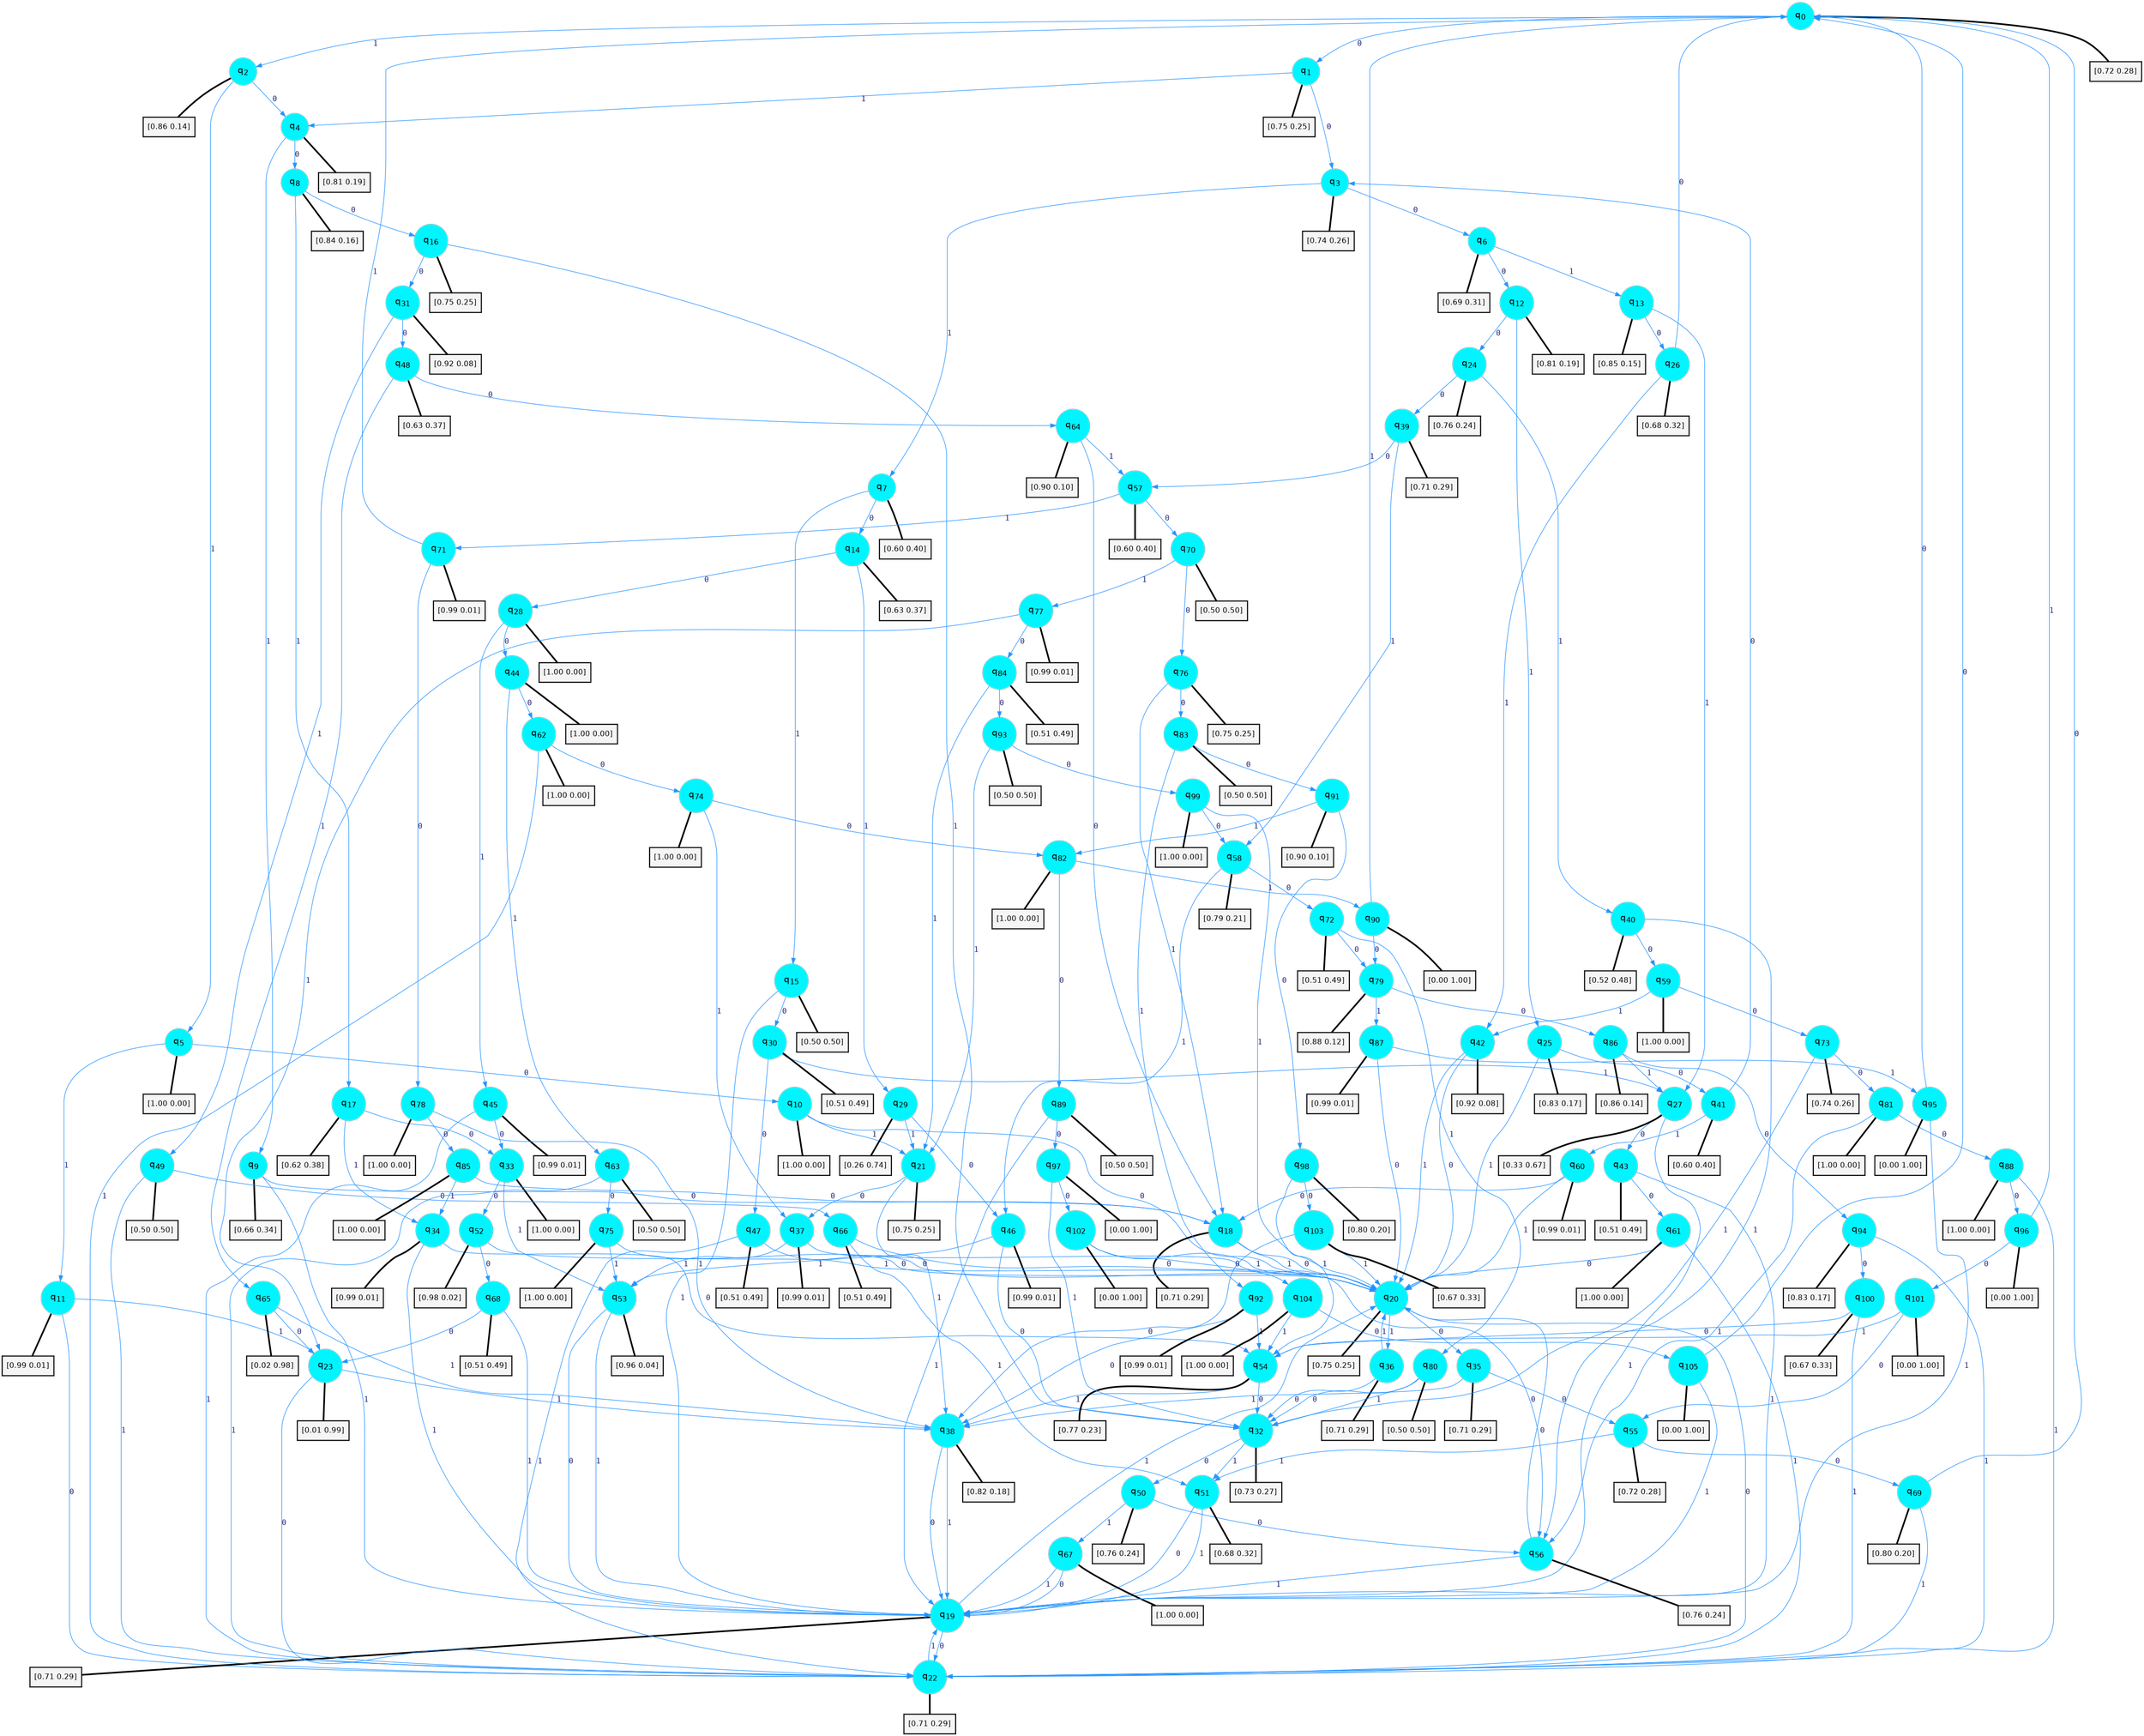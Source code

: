 digraph G {
graph [
bgcolor=transparent, dpi=300, rankdir=TD, size="40,25"];
node [
color=gray, fillcolor=turquoise1, fontcolor=black, fontname=Helvetica, fontsize=16, fontweight=bold, shape=circle, style=filled];
edge [
arrowsize=1, color=dodgerblue1, fontcolor=midnightblue, fontname=courier, fontweight=bold, penwidth=1, style=solid, weight=20];
0[label=<q<SUB>0</SUB>>];
1[label=<q<SUB>1</SUB>>];
2[label=<q<SUB>2</SUB>>];
3[label=<q<SUB>3</SUB>>];
4[label=<q<SUB>4</SUB>>];
5[label=<q<SUB>5</SUB>>];
6[label=<q<SUB>6</SUB>>];
7[label=<q<SUB>7</SUB>>];
8[label=<q<SUB>8</SUB>>];
9[label=<q<SUB>9</SUB>>];
10[label=<q<SUB>10</SUB>>];
11[label=<q<SUB>11</SUB>>];
12[label=<q<SUB>12</SUB>>];
13[label=<q<SUB>13</SUB>>];
14[label=<q<SUB>14</SUB>>];
15[label=<q<SUB>15</SUB>>];
16[label=<q<SUB>16</SUB>>];
17[label=<q<SUB>17</SUB>>];
18[label=<q<SUB>18</SUB>>];
19[label=<q<SUB>19</SUB>>];
20[label=<q<SUB>20</SUB>>];
21[label=<q<SUB>21</SUB>>];
22[label=<q<SUB>22</SUB>>];
23[label=<q<SUB>23</SUB>>];
24[label=<q<SUB>24</SUB>>];
25[label=<q<SUB>25</SUB>>];
26[label=<q<SUB>26</SUB>>];
27[label=<q<SUB>27</SUB>>];
28[label=<q<SUB>28</SUB>>];
29[label=<q<SUB>29</SUB>>];
30[label=<q<SUB>30</SUB>>];
31[label=<q<SUB>31</SUB>>];
32[label=<q<SUB>32</SUB>>];
33[label=<q<SUB>33</SUB>>];
34[label=<q<SUB>34</SUB>>];
35[label=<q<SUB>35</SUB>>];
36[label=<q<SUB>36</SUB>>];
37[label=<q<SUB>37</SUB>>];
38[label=<q<SUB>38</SUB>>];
39[label=<q<SUB>39</SUB>>];
40[label=<q<SUB>40</SUB>>];
41[label=<q<SUB>41</SUB>>];
42[label=<q<SUB>42</SUB>>];
43[label=<q<SUB>43</SUB>>];
44[label=<q<SUB>44</SUB>>];
45[label=<q<SUB>45</SUB>>];
46[label=<q<SUB>46</SUB>>];
47[label=<q<SUB>47</SUB>>];
48[label=<q<SUB>48</SUB>>];
49[label=<q<SUB>49</SUB>>];
50[label=<q<SUB>50</SUB>>];
51[label=<q<SUB>51</SUB>>];
52[label=<q<SUB>52</SUB>>];
53[label=<q<SUB>53</SUB>>];
54[label=<q<SUB>54</SUB>>];
55[label=<q<SUB>55</SUB>>];
56[label=<q<SUB>56</SUB>>];
57[label=<q<SUB>57</SUB>>];
58[label=<q<SUB>58</SUB>>];
59[label=<q<SUB>59</SUB>>];
60[label=<q<SUB>60</SUB>>];
61[label=<q<SUB>61</SUB>>];
62[label=<q<SUB>62</SUB>>];
63[label=<q<SUB>63</SUB>>];
64[label=<q<SUB>64</SUB>>];
65[label=<q<SUB>65</SUB>>];
66[label=<q<SUB>66</SUB>>];
67[label=<q<SUB>67</SUB>>];
68[label=<q<SUB>68</SUB>>];
69[label=<q<SUB>69</SUB>>];
70[label=<q<SUB>70</SUB>>];
71[label=<q<SUB>71</SUB>>];
72[label=<q<SUB>72</SUB>>];
73[label=<q<SUB>73</SUB>>];
74[label=<q<SUB>74</SUB>>];
75[label=<q<SUB>75</SUB>>];
76[label=<q<SUB>76</SUB>>];
77[label=<q<SUB>77</SUB>>];
78[label=<q<SUB>78</SUB>>];
79[label=<q<SUB>79</SUB>>];
80[label=<q<SUB>80</SUB>>];
81[label=<q<SUB>81</SUB>>];
82[label=<q<SUB>82</SUB>>];
83[label=<q<SUB>83</SUB>>];
84[label=<q<SUB>84</SUB>>];
85[label=<q<SUB>85</SUB>>];
86[label=<q<SUB>86</SUB>>];
87[label=<q<SUB>87</SUB>>];
88[label=<q<SUB>88</SUB>>];
89[label=<q<SUB>89</SUB>>];
90[label=<q<SUB>90</SUB>>];
91[label=<q<SUB>91</SUB>>];
92[label=<q<SUB>92</SUB>>];
93[label=<q<SUB>93</SUB>>];
94[label=<q<SUB>94</SUB>>];
95[label=<q<SUB>95</SUB>>];
96[label=<q<SUB>96</SUB>>];
97[label=<q<SUB>97</SUB>>];
98[label=<q<SUB>98</SUB>>];
99[label=<q<SUB>99</SUB>>];
100[label=<q<SUB>100</SUB>>];
101[label=<q<SUB>101</SUB>>];
102[label=<q<SUB>102</SUB>>];
103[label=<q<SUB>103</SUB>>];
104[label=<q<SUB>104</SUB>>];
105[label=<q<SUB>105</SUB>>];
106[label="[0.72 0.28]", shape=box,fontcolor=black, fontname=Helvetica, fontsize=14, penwidth=2, fillcolor=whitesmoke,color=black];
107[label="[0.75 0.25]", shape=box,fontcolor=black, fontname=Helvetica, fontsize=14, penwidth=2, fillcolor=whitesmoke,color=black];
108[label="[0.86 0.14]", shape=box,fontcolor=black, fontname=Helvetica, fontsize=14, penwidth=2, fillcolor=whitesmoke,color=black];
109[label="[0.74 0.26]", shape=box,fontcolor=black, fontname=Helvetica, fontsize=14, penwidth=2, fillcolor=whitesmoke,color=black];
110[label="[0.81 0.19]", shape=box,fontcolor=black, fontname=Helvetica, fontsize=14, penwidth=2, fillcolor=whitesmoke,color=black];
111[label="[1.00 0.00]", shape=box,fontcolor=black, fontname=Helvetica, fontsize=14, penwidth=2, fillcolor=whitesmoke,color=black];
112[label="[0.69 0.31]", shape=box,fontcolor=black, fontname=Helvetica, fontsize=14, penwidth=2, fillcolor=whitesmoke,color=black];
113[label="[0.60 0.40]", shape=box,fontcolor=black, fontname=Helvetica, fontsize=14, penwidth=2, fillcolor=whitesmoke,color=black];
114[label="[0.84 0.16]", shape=box,fontcolor=black, fontname=Helvetica, fontsize=14, penwidth=2, fillcolor=whitesmoke,color=black];
115[label="[0.66 0.34]", shape=box,fontcolor=black, fontname=Helvetica, fontsize=14, penwidth=2, fillcolor=whitesmoke,color=black];
116[label="[1.00 0.00]", shape=box,fontcolor=black, fontname=Helvetica, fontsize=14, penwidth=2, fillcolor=whitesmoke,color=black];
117[label="[0.99 0.01]", shape=box,fontcolor=black, fontname=Helvetica, fontsize=14, penwidth=2, fillcolor=whitesmoke,color=black];
118[label="[0.81 0.19]", shape=box,fontcolor=black, fontname=Helvetica, fontsize=14, penwidth=2, fillcolor=whitesmoke,color=black];
119[label="[0.85 0.15]", shape=box,fontcolor=black, fontname=Helvetica, fontsize=14, penwidth=2, fillcolor=whitesmoke,color=black];
120[label="[0.63 0.37]", shape=box,fontcolor=black, fontname=Helvetica, fontsize=14, penwidth=2, fillcolor=whitesmoke,color=black];
121[label="[0.50 0.50]", shape=box,fontcolor=black, fontname=Helvetica, fontsize=14, penwidth=2, fillcolor=whitesmoke,color=black];
122[label="[0.75 0.25]", shape=box,fontcolor=black, fontname=Helvetica, fontsize=14, penwidth=2, fillcolor=whitesmoke,color=black];
123[label="[0.62 0.38]", shape=box,fontcolor=black, fontname=Helvetica, fontsize=14, penwidth=2, fillcolor=whitesmoke,color=black];
124[label="[0.71 0.29]", shape=box,fontcolor=black, fontname=Helvetica, fontsize=14, penwidth=2, fillcolor=whitesmoke,color=black];
125[label="[0.71 0.29]", shape=box,fontcolor=black, fontname=Helvetica, fontsize=14, penwidth=2, fillcolor=whitesmoke,color=black];
126[label="[0.75 0.25]", shape=box,fontcolor=black, fontname=Helvetica, fontsize=14, penwidth=2, fillcolor=whitesmoke,color=black];
127[label="[0.75 0.25]", shape=box,fontcolor=black, fontname=Helvetica, fontsize=14, penwidth=2, fillcolor=whitesmoke,color=black];
128[label="[0.71 0.29]", shape=box,fontcolor=black, fontname=Helvetica, fontsize=14, penwidth=2, fillcolor=whitesmoke,color=black];
129[label="[0.01 0.99]", shape=box,fontcolor=black, fontname=Helvetica, fontsize=14, penwidth=2, fillcolor=whitesmoke,color=black];
130[label="[0.76 0.24]", shape=box,fontcolor=black, fontname=Helvetica, fontsize=14, penwidth=2, fillcolor=whitesmoke,color=black];
131[label="[0.83 0.17]", shape=box,fontcolor=black, fontname=Helvetica, fontsize=14, penwidth=2, fillcolor=whitesmoke,color=black];
132[label="[0.68 0.32]", shape=box,fontcolor=black, fontname=Helvetica, fontsize=14, penwidth=2, fillcolor=whitesmoke,color=black];
133[label="[0.33 0.67]", shape=box,fontcolor=black, fontname=Helvetica, fontsize=14, penwidth=2, fillcolor=whitesmoke,color=black];
134[label="[1.00 0.00]", shape=box,fontcolor=black, fontname=Helvetica, fontsize=14, penwidth=2, fillcolor=whitesmoke,color=black];
135[label="[0.26 0.74]", shape=box,fontcolor=black, fontname=Helvetica, fontsize=14, penwidth=2, fillcolor=whitesmoke,color=black];
136[label="[0.51 0.49]", shape=box,fontcolor=black, fontname=Helvetica, fontsize=14, penwidth=2, fillcolor=whitesmoke,color=black];
137[label="[0.92 0.08]", shape=box,fontcolor=black, fontname=Helvetica, fontsize=14, penwidth=2, fillcolor=whitesmoke,color=black];
138[label="[0.73 0.27]", shape=box,fontcolor=black, fontname=Helvetica, fontsize=14, penwidth=2, fillcolor=whitesmoke,color=black];
139[label="[1.00 0.00]", shape=box,fontcolor=black, fontname=Helvetica, fontsize=14, penwidth=2, fillcolor=whitesmoke,color=black];
140[label="[0.99 0.01]", shape=box,fontcolor=black, fontname=Helvetica, fontsize=14, penwidth=2, fillcolor=whitesmoke,color=black];
141[label="[0.71 0.29]", shape=box,fontcolor=black, fontname=Helvetica, fontsize=14, penwidth=2, fillcolor=whitesmoke,color=black];
142[label="[0.71 0.29]", shape=box,fontcolor=black, fontname=Helvetica, fontsize=14, penwidth=2, fillcolor=whitesmoke,color=black];
143[label="[0.99 0.01]", shape=box,fontcolor=black, fontname=Helvetica, fontsize=14, penwidth=2, fillcolor=whitesmoke,color=black];
144[label="[0.82 0.18]", shape=box,fontcolor=black, fontname=Helvetica, fontsize=14, penwidth=2, fillcolor=whitesmoke,color=black];
145[label="[0.71 0.29]", shape=box,fontcolor=black, fontname=Helvetica, fontsize=14, penwidth=2, fillcolor=whitesmoke,color=black];
146[label="[0.52 0.48]", shape=box,fontcolor=black, fontname=Helvetica, fontsize=14, penwidth=2, fillcolor=whitesmoke,color=black];
147[label="[0.60 0.40]", shape=box,fontcolor=black, fontname=Helvetica, fontsize=14, penwidth=2, fillcolor=whitesmoke,color=black];
148[label="[0.92 0.08]", shape=box,fontcolor=black, fontname=Helvetica, fontsize=14, penwidth=2, fillcolor=whitesmoke,color=black];
149[label="[0.51 0.49]", shape=box,fontcolor=black, fontname=Helvetica, fontsize=14, penwidth=2, fillcolor=whitesmoke,color=black];
150[label="[1.00 0.00]", shape=box,fontcolor=black, fontname=Helvetica, fontsize=14, penwidth=2, fillcolor=whitesmoke,color=black];
151[label="[0.99 0.01]", shape=box,fontcolor=black, fontname=Helvetica, fontsize=14, penwidth=2, fillcolor=whitesmoke,color=black];
152[label="[0.99 0.01]", shape=box,fontcolor=black, fontname=Helvetica, fontsize=14, penwidth=2, fillcolor=whitesmoke,color=black];
153[label="[0.51 0.49]", shape=box,fontcolor=black, fontname=Helvetica, fontsize=14, penwidth=2, fillcolor=whitesmoke,color=black];
154[label="[0.63 0.37]", shape=box,fontcolor=black, fontname=Helvetica, fontsize=14, penwidth=2, fillcolor=whitesmoke,color=black];
155[label="[0.50 0.50]", shape=box,fontcolor=black, fontname=Helvetica, fontsize=14, penwidth=2, fillcolor=whitesmoke,color=black];
156[label="[0.76 0.24]", shape=box,fontcolor=black, fontname=Helvetica, fontsize=14, penwidth=2, fillcolor=whitesmoke,color=black];
157[label="[0.68 0.32]", shape=box,fontcolor=black, fontname=Helvetica, fontsize=14, penwidth=2, fillcolor=whitesmoke,color=black];
158[label="[0.98 0.02]", shape=box,fontcolor=black, fontname=Helvetica, fontsize=14, penwidth=2, fillcolor=whitesmoke,color=black];
159[label="[0.96 0.04]", shape=box,fontcolor=black, fontname=Helvetica, fontsize=14, penwidth=2, fillcolor=whitesmoke,color=black];
160[label="[0.77 0.23]", shape=box,fontcolor=black, fontname=Helvetica, fontsize=14, penwidth=2, fillcolor=whitesmoke,color=black];
161[label="[0.72 0.28]", shape=box,fontcolor=black, fontname=Helvetica, fontsize=14, penwidth=2, fillcolor=whitesmoke,color=black];
162[label="[0.76 0.24]", shape=box,fontcolor=black, fontname=Helvetica, fontsize=14, penwidth=2, fillcolor=whitesmoke,color=black];
163[label="[0.60 0.40]", shape=box,fontcolor=black, fontname=Helvetica, fontsize=14, penwidth=2, fillcolor=whitesmoke,color=black];
164[label="[0.79 0.21]", shape=box,fontcolor=black, fontname=Helvetica, fontsize=14, penwidth=2, fillcolor=whitesmoke,color=black];
165[label="[1.00 0.00]", shape=box,fontcolor=black, fontname=Helvetica, fontsize=14, penwidth=2, fillcolor=whitesmoke,color=black];
166[label="[0.99 0.01]", shape=box,fontcolor=black, fontname=Helvetica, fontsize=14, penwidth=2, fillcolor=whitesmoke,color=black];
167[label="[1.00 0.00]", shape=box,fontcolor=black, fontname=Helvetica, fontsize=14, penwidth=2, fillcolor=whitesmoke,color=black];
168[label="[1.00 0.00]", shape=box,fontcolor=black, fontname=Helvetica, fontsize=14, penwidth=2, fillcolor=whitesmoke,color=black];
169[label="[0.50 0.50]", shape=box,fontcolor=black, fontname=Helvetica, fontsize=14, penwidth=2, fillcolor=whitesmoke,color=black];
170[label="[0.90 0.10]", shape=box,fontcolor=black, fontname=Helvetica, fontsize=14, penwidth=2, fillcolor=whitesmoke,color=black];
171[label="[0.02 0.98]", shape=box,fontcolor=black, fontname=Helvetica, fontsize=14, penwidth=2, fillcolor=whitesmoke,color=black];
172[label="[0.51 0.49]", shape=box,fontcolor=black, fontname=Helvetica, fontsize=14, penwidth=2, fillcolor=whitesmoke,color=black];
173[label="[1.00 0.00]", shape=box,fontcolor=black, fontname=Helvetica, fontsize=14, penwidth=2, fillcolor=whitesmoke,color=black];
174[label="[0.51 0.49]", shape=box,fontcolor=black, fontname=Helvetica, fontsize=14, penwidth=2, fillcolor=whitesmoke,color=black];
175[label="[0.80 0.20]", shape=box,fontcolor=black, fontname=Helvetica, fontsize=14, penwidth=2, fillcolor=whitesmoke,color=black];
176[label="[0.50 0.50]", shape=box,fontcolor=black, fontname=Helvetica, fontsize=14, penwidth=2, fillcolor=whitesmoke,color=black];
177[label="[0.99 0.01]", shape=box,fontcolor=black, fontname=Helvetica, fontsize=14, penwidth=2, fillcolor=whitesmoke,color=black];
178[label="[0.51 0.49]", shape=box,fontcolor=black, fontname=Helvetica, fontsize=14, penwidth=2, fillcolor=whitesmoke,color=black];
179[label="[0.74 0.26]", shape=box,fontcolor=black, fontname=Helvetica, fontsize=14, penwidth=2, fillcolor=whitesmoke,color=black];
180[label="[1.00 0.00]", shape=box,fontcolor=black, fontname=Helvetica, fontsize=14, penwidth=2, fillcolor=whitesmoke,color=black];
181[label="[1.00 0.00]", shape=box,fontcolor=black, fontname=Helvetica, fontsize=14, penwidth=2, fillcolor=whitesmoke,color=black];
182[label="[0.75 0.25]", shape=box,fontcolor=black, fontname=Helvetica, fontsize=14, penwidth=2, fillcolor=whitesmoke,color=black];
183[label="[0.99 0.01]", shape=box,fontcolor=black, fontname=Helvetica, fontsize=14, penwidth=2, fillcolor=whitesmoke,color=black];
184[label="[1.00 0.00]", shape=box,fontcolor=black, fontname=Helvetica, fontsize=14, penwidth=2, fillcolor=whitesmoke,color=black];
185[label="[0.88 0.12]", shape=box,fontcolor=black, fontname=Helvetica, fontsize=14, penwidth=2, fillcolor=whitesmoke,color=black];
186[label="[0.50 0.50]", shape=box,fontcolor=black, fontname=Helvetica, fontsize=14, penwidth=2, fillcolor=whitesmoke,color=black];
187[label="[1.00 0.00]", shape=box,fontcolor=black, fontname=Helvetica, fontsize=14, penwidth=2, fillcolor=whitesmoke,color=black];
188[label="[1.00 0.00]", shape=box,fontcolor=black, fontname=Helvetica, fontsize=14, penwidth=2, fillcolor=whitesmoke,color=black];
189[label="[0.50 0.50]", shape=box,fontcolor=black, fontname=Helvetica, fontsize=14, penwidth=2, fillcolor=whitesmoke,color=black];
190[label="[0.51 0.49]", shape=box,fontcolor=black, fontname=Helvetica, fontsize=14, penwidth=2, fillcolor=whitesmoke,color=black];
191[label="[1.00 0.00]", shape=box,fontcolor=black, fontname=Helvetica, fontsize=14, penwidth=2, fillcolor=whitesmoke,color=black];
192[label="[0.86 0.14]", shape=box,fontcolor=black, fontname=Helvetica, fontsize=14, penwidth=2, fillcolor=whitesmoke,color=black];
193[label="[0.99 0.01]", shape=box,fontcolor=black, fontname=Helvetica, fontsize=14, penwidth=2, fillcolor=whitesmoke,color=black];
194[label="[1.00 0.00]", shape=box,fontcolor=black, fontname=Helvetica, fontsize=14, penwidth=2, fillcolor=whitesmoke,color=black];
195[label="[0.50 0.50]", shape=box,fontcolor=black, fontname=Helvetica, fontsize=14, penwidth=2, fillcolor=whitesmoke,color=black];
196[label="[0.00 1.00]", shape=box,fontcolor=black, fontname=Helvetica, fontsize=14, penwidth=2, fillcolor=whitesmoke,color=black];
197[label="[0.90 0.10]", shape=box,fontcolor=black, fontname=Helvetica, fontsize=14, penwidth=2, fillcolor=whitesmoke,color=black];
198[label="[0.99 0.01]", shape=box,fontcolor=black, fontname=Helvetica, fontsize=14, penwidth=2, fillcolor=whitesmoke,color=black];
199[label="[0.50 0.50]", shape=box,fontcolor=black, fontname=Helvetica, fontsize=14, penwidth=2, fillcolor=whitesmoke,color=black];
200[label="[0.83 0.17]", shape=box,fontcolor=black, fontname=Helvetica, fontsize=14, penwidth=2, fillcolor=whitesmoke,color=black];
201[label="[0.00 1.00]", shape=box,fontcolor=black, fontname=Helvetica, fontsize=14, penwidth=2, fillcolor=whitesmoke,color=black];
202[label="[0.00 1.00]", shape=box,fontcolor=black, fontname=Helvetica, fontsize=14, penwidth=2, fillcolor=whitesmoke,color=black];
203[label="[0.00 1.00]", shape=box,fontcolor=black, fontname=Helvetica, fontsize=14, penwidth=2, fillcolor=whitesmoke,color=black];
204[label="[0.80 0.20]", shape=box,fontcolor=black, fontname=Helvetica, fontsize=14, penwidth=2, fillcolor=whitesmoke,color=black];
205[label="[1.00 0.00]", shape=box,fontcolor=black, fontname=Helvetica, fontsize=14, penwidth=2, fillcolor=whitesmoke,color=black];
206[label="[0.67 0.33]", shape=box,fontcolor=black, fontname=Helvetica, fontsize=14, penwidth=2, fillcolor=whitesmoke,color=black];
207[label="[0.00 1.00]", shape=box,fontcolor=black, fontname=Helvetica, fontsize=14, penwidth=2, fillcolor=whitesmoke,color=black];
208[label="[0.00 1.00]", shape=box,fontcolor=black, fontname=Helvetica, fontsize=14, penwidth=2, fillcolor=whitesmoke,color=black];
209[label="[0.67 0.33]", shape=box,fontcolor=black, fontname=Helvetica, fontsize=14, penwidth=2, fillcolor=whitesmoke,color=black];
210[label="[1.00 0.00]", shape=box,fontcolor=black, fontname=Helvetica, fontsize=14, penwidth=2, fillcolor=whitesmoke,color=black];
211[label="[0.00 1.00]", shape=box,fontcolor=black, fontname=Helvetica, fontsize=14, penwidth=2, fillcolor=whitesmoke,color=black];
0->1 [label=0];
0->2 [label=1];
0->106 [arrowhead=none, penwidth=3,color=black];
1->3 [label=0];
1->4 [label=1];
1->107 [arrowhead=none, penwidth=3,color=black];
2->4 [label=0];
2->5 [label=1];
2->108 [arrowhead=none, penwidth=3,color=black];
3->6 [label=0];
3->7 [label=1];
3->109 [arrowhead=none, penwidth=3,color=black];
4->8 [label=0];
4->9 [label=1];
4->110 [arrowhead=none, penwidth=3,color=black];
5->10 [label=0];
5->11 [label=1];
5->111 [arrowhead=none, penwidth=3,color=black];
6->12 [label=0];
6->13 [label=1];
6->112 [arrowhead=none, penwidth=3,color=black];
7->14 [label=0];
7->15 [label=1];
7->113 [arrowhead=none, penwidth=3,color=black];
8->16 [label=0];
8->17 [label=1];
8->114 [arrowhead=none, penwidth=3,color=black];
9->18 [label=0];
9->19 [label=1];
9->115 [arrowhead=none, penwidth=3,color=black];
10->20 [label=0];
10->21 [label=1];
10->116 [arrowhead=none, penwidth=3,color=black];
11->22 [label=0];
11->23 [label=1];
11->117 [arrowhead=none, penwidth=3,color=black];
12->24 [label=0];
12->25 [label=1];
12->118 [arrowhead=none, penwidth=3,color=black];
13->26 [label=0];
13->27 [label=1];
13->119 [arrowhead=none, penwidth=3,color=black];
14->28 [label=0];
14->29 [label=1];
14->120 [arrowhead=none, penwidth=3,color=black];
15->30 [label=0];
15->19 [label=1];
15->121 [arrowhead=none, penwidth=3,color=black];
16->31 [label=0];
16->32 [label=1];
16->122 [arrowhead=none, penwidth=3,color=black];
17->33 [label=0];
17->34 [label=1];
17->123 [arrowhead=none, penwidth=3,color=black];
18->20 [label=0];
18->20 [label=1];
18->124 [arrowhead=none, penwidth=3,color=black];
19->22 [label=0];
19->20 [label=1];
19->125 [arrowhead=none, penwidth=3,color=black];
20->35 [label=0];
20->36 [label=1];
20->126 [arrowhead=none, penwidth=3,color=black];
21->37 [label=0];
21->38 [label=1];
21->127 [arrowhead=none, penwidth=3,color=black];
22->20 [label=0];
22->19 [label=1];
22->128 [arrowhead=none, penwidth=3,color=black];
23->22 [label=0];
23->38 [label=1];
23->129 [arrowhead=none, penwidth=3,color=black];
24->39 [label=0];
24->40 [label=1];
24->130 [arrowhead=none, penwidth=3,color=black];
25->41 [label=0];
25->20 [label=1];
25->131 [arrowhead=none, penwidth=3,color=black];
26->0 [label=0];
26->42 [label=1];
26->132 [arrowhead=none, penwidth=3,color=black];
27->43 [label=0];
27->19 [label=1];
27->133 [arrowhead=none, penwidth=3,color=black];
28->44 [label=0];
28->45 [label=1];
28->134 [arrowhead=none, penwidth=3,color=black];
29->46 [label=0];
29->21 [label=1];
29->135 [arrowhead=none, penwidth=3,color=black];
30->47 [label=0];
30->27 [label=1];
30->136 [arrowhead=none, penwidth=3,color=black];
31->48 [label=0];
31->49 [label=1];
31->137 [arrowhead=none, penwidth=3,color=black];
32->50 [label=0];
32->51 [label=1];
32->138 [arrowhead=none, penwidth=3,color=black];
33->52 [label=0];
33->53 [label=1];
33->139 [arrowhead=none, penwidth=3,color=black];
34->54 [label=0];
34->19 [label=1];
34->140 [arrowhead=none, penwidth=3,color=black];
35->55 [label=0];
35->38 [label=1];
35->141 [arrowhead=none, penwidth=3,color=black];
36->32 [label=0];
36->20 [label=1];
36->142 [arrowhead=none, penwidth=3,color=black];
37->56 [label=0];
37->53 [label=1];
37->143 [arrowhead=none, penwidth=3,color=black];
38->19 [label=0];
38->19 [label=1];
38->144 [arrowhead=none, penwidth=3,color=black];
39->57 [label=0];
39->58 [label=1];
39->145 [arrowhead=none, penwidth=3,color=black];
40->59 [label=0];
40->56 [label=1];
40->146 [arrowhead=none, penwidth=3,color=black];
41->3 [label=0];
41->60 [label=1];
41->147 [arrowhead=none, penwidth=3,color=black];
42->20 [label=0];
42->20 [label=1];
42->148 [arrowhead=none, penwidth=3,color=black];
43->61 [label=0];
43->19 [label=1];
43->149 [arrowhead=none, penwidth=3,color=black];
44->62 [label=0];
44->63 [label=1];
44->150 [arrowhead=none, penwidth=3,color=black];
45->33 [label=0];
45->22 [label=1];
45->151 [arrowhead=none, penwidth=3,color=black];
46->32 [label=0];
46->53 [label=1];
46->152 [arrowhead=none, penwidth=3,color=black];
47->20 [label=0];
47->22 [label=1];
47->153 [arrowhead=none, penwidth=3,color=black];
48->64 [label=0];
48->65 [label=1];
48->154 [arrowhead=none, penwidth=3,color=black];
49->66 [label=0];
49->22 [label=1];
49->155 [arrowhead=none, penwidth=3,color=black];
50->56 [label=0];
50->67 [label=1];
50->156 [arrowhead=none, penwidth=3,color=black];
51->19 [label=0];
51->19 [label=1];
51->157 [arrowhead=none, penwidth=3,color=black];
52->68 [label=0];
52->20 [label=1];
52->158 [arrowhead=none, penwidth=3,color=black];
53->19 [label=0];
53->19 [label=1];
53->159 [arrowhead=none, penwidth=3,color=black];
54->32 [label=0];
54->38 [label=1];
54->160 [arrowhead=none, penwidth=3,color=black];
55->69 [label=0];
55->51 [label=1];
55->161 [arrowhead=none, penwidth=3,color=black];
56->20 [label=0];
56->19 [label=1];
56->162 [arrowhead=none, penwidth=3,color=black];
57->70 [label=0];
57->71 [label=1];
57->163 [arrowhead=none, penwidth=3,color=black];
58->72 [label=0];
58->46 [label=1];
58->164 [arrowhead=none, penwidth=3,color=black];
59->73 [label=0];
59->42 [label=1];
59->165 [arrowhead=none, penwidth=3,color=black];
60->18 [label=0];
60->20 [label=1];
60->166 [arrowhead=none, penwidth=3,color=black];
61->20 [label=0];
61->22 [label=1];
61->167 [arrowhead=none, penwidth=3,color=black];
62->74 [label=0];
62->22 [label=1];
62->168 [arrowhead=none, penwidth=3,color=black];
63->75 [label=0];
63->22 [label=1];
63->169 [arrowhead=none, penwidth=3,color=black];
64->18 [label=0];
64->57 [label=1];
64->170 [arrowhead=none, penwidth=3,color=black];
65->23 [label=0];
65->38 [label=1];
65->171 [arrowhead=none, penwidth=3,color=black];
66->20 [label=0];
66->51 [label=1];
66->172 [arrowhead=none, penwidth=3,color=black];
67->19 [label=0];
67->19 [label=1];
67->173 [arrowhead=none, penwidth=3,color=black];
68->23 [label=0];
68->19 [label=1];
68->174 [arrowhead=none, penwidth=3,color=black];
69->0 [label=0];
69->22 [label=1];
69->175 [arrowhead=none, penwidth=3,color=black];
70->76 [label=0];
70->77 [label=1];
70->176 [arrowhead=none, penwidth=3,color=black];
71->78 [label=0];
71->0 [label=1];
71->177 [arrowhead=none, penwidth=3,color=black];
72->79 [label=0];
72->80 [label=1];
72->178 [arrowhead=none, penwidth=3,color=black];
73->81 [label=0];
73->32 [label=1];
73->179 [arrowhead=none, penwidth=3,color=black];
74->82 [label=0];
74->37 [label=1];
74->180 [arrowhead=none, penwidth=3,color=black];
75->20 [label=0];
75->53 [label=1];
75->181 [arrowhead=none, penwidth=3,color=black];
76->83 [label=0];
76->18 [label=1];
76->182 [arrowhead=none, penwidth=3,color=black];
77->84 [label=0];
77->23 [label=1];
77->183 [arrowhead=none, penwidth=3,color=black];
78->85 [label=0];
78->38 [label=1];
78->184 [arrowhead=none, penwidth=3,color=black];
79->86 [label=0];
79->87 [label=1];
79->185 [arrowhead=none, penwidth=3,color=black];
80->32 [label=0];
80->32 [label=1];
80->186 [arrowhead=none, penwidth=3,color=black];
81->88 [label=0];
81->56 [label=1];
81->187 [arrowhead=none, penwidth=3,color=black];
82->89 [label=0];
82->90 [label=1];
82->188 [arrowhead=none, penwidth=3,color=black];
83->91 [label=0];
83->92 [label=1];
83->189 [arrowhead=none, penwidth=3,color=black];
84->93 [label=0];
84->21 [label=1];
84->190 [arrowhead=none, penwidth=3,color=black];
85->18 [label=0];
85->34 [label=1];
85->191 [arrowhead=none, penwidth=3,color=black];
86->94 [label=0];
86->27 [label=1];
86->192 [arrowhead=none, penwidth=3,color=black];
87->20 [label=0];
87->95 [label=1];
87->193 [arrowhead=none, penwidth=3,color=black];
88->96 [label=0];
88->22 [label=1];
88->194 [arrowhead=none, penwidth=3,color=black];
89->97 [label=0];
89->19 [label=1];
89->195 [arrowhead=none, penwidth=3,color=black];
90->79 [label=0];
90->0 [label=1];
90->196 [arrowhead=none, penwidth=3,color=black];
91->98 [label=0];
91->82 [label=1];
91->197 [arrowhead=none, penwidth=3,color=black];
92->38 [label=0];
92->54 [label=1];
92->198 [arrowhead=none, penwidth=3,color=black];
93->99 [label=0];
93->21 [label=1];
93->199 [arrowhead=none, penwidth=3,color=black];
94->100 [label=0];
94->22 [label=1];
94->200 [arrowhead=none, penwidth=3,color=black];
95->0 [label=0];
95->19 [label=1];
95->201 [arrowhead=none, penwidth=3,color=black];
96->101 [label=0];
96->0 [label=1];
96->202 [arrowhead=none, penwidth=3,color=black];
97->102 [label=0];
97->32 [label=1];
97->203 [arrowhead=none, penwidth=3,color=black];
98->103 [label=0];
98->54 [label=1];
98->204 [arrowhead=none, penwidth=3,color=black];
99->58 [label=0];
99->20 [label=1];
99->205 [arrowhead=none, penwidth=3,color=black];
100->54 [label=0];
100->22 [label=1];
100->206 [arrowhead=none, penwidth=3,color=black];
101->55 [label=0];
101->54 [label=1];
101->207 [arrowhead=none, penwidth=3,color=black];
102->104 [label=0];
102->20 [label=1];
102->208 [arrowhead=none, penwidth=3,color=black];
103->38 [label=0];
103->20 [label=1];
103->209 [arrowhead=none, penwidth=3,color=black];
104->105 [label=0];
104->54 [label=1];
104->210 [arrowhead=none, penwidth=3,color=black];
105->0 [label=0];
105->19 [label=1];
105->211 [arrowhead=none, penwidth=3,color=black];
}
